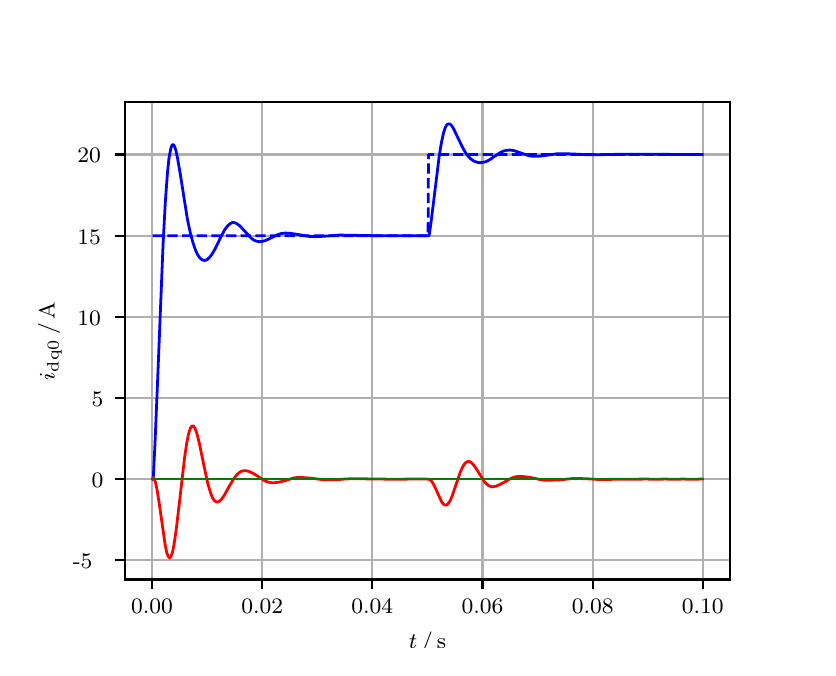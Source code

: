 \begingroup%
\makeatletter%
\begin{pgfpicture}%
\pgfpathrectangle{\pgfpointorigin}{\pgfqpoint{3.9in}{3.1in}}%
\pgfusepath{use as bounding box, clip}%
\begin{pgfscope}%
\pgfsetbuttcap%
\pgfsetmiterjoin%
\definecolor{currentfill}{rgb}{1.0,1.0,1.0}%
\pgfsetfillcolor{currentfill}%
\pgfsetlinewidth{0.0pt}%
\definecolor{currentstroke}{rgb}{1.0,1.0,1.0}%
\pgfsetstrokecolor{currentstroke}%
\pgfsetdash{}{0pt}%
\pgfpathmoveto{\pgfqpoint{0.0in}{0.0in}}%
\pgfpathlineto{\pgfqpoint{3.9in}{0.0in}}%
\pgfpathlineto{\pgfqpoint{3.9in}{3.1in}}%
\pgfpathlineto{\pgfqpoint{0.0in}{3.1in}}%
\pgfpathclose%
\pgfusepath{fill}%
\end{pgfscope}%
\begin{pgfscope}%
\pgfsetbuttcap%
\pgfsetmiterjoin%
\definecolor{currentfill}{rgb}{1.0,1.0,1.0}%
\pgfsetfillcolor{currentfill}%
\pgfsetlinewidth{0.0pt}%
\definecolor{currentstroke}{rgb}{0.0,0.0,0.0}%
\pgfsetstrokecolor{currentstroke}%
\pgfsetstrokeopacity{0.0}%
\pgfsetdash{}{0pt}%
\pgfpathmoveto{\pgfqpoint{0.487in}{0.341in}}%
\pgfpathlineto{\pgfqpoint{3.51in}{0.341in}}%
\pgfpathlineto{\pgfqpoint{3.51in}{2.728in}}%
\pgfpathlineto{\pgfqpoint{0.487in}{2.728in}}%
\pgfpathclose%
\pgfusepath{fill}%
\end{pgfscope}%
\begin{pgfscope}%
\pgfpathrectangle{\pgfqpoint{0.487in}{0.341in}}{\pgfqpoint{3.022in}{2.387in}}%
\pgfusepath{clip}%
\pgfsetrectcap%
\pgfsetroundjoin%
\pgfsetlinewidth{0.803pt}%
\definecolor{currentstroke}{rgb}{0.69,0.69,0.69}%
\pgfsetstrokecolor{currentstroke}%
\pgfsetdash{}{0pt}%
\pgfpathmoveto{\pgfqpoint{0.622in}{0.341in}}%
\pgfpathlineto{\pgfqpoint{0.622in}{2.728in}}%
\pgfusepath{stroke}%
\end{pgfscope}%
\begin{pgfscope}%
\pgfsetbuttcap%
\pgfsetroundjoin%
\definecolor{currentfill}{rgb}{0.0,0.0,0.0}%
\pgfsetfillcolor{currentfill}%
\pgfsetlinewidth{0.803pt}%
\definecolor{currentstroke}{rgb}{0.0,0.0,0.0}%
\pgfsetstrokecolor{currentstroke}%
\pgfsetdash{}{0pt}%
\pgfsys@defobject{currentmarker}{\pgfqpoint{0.0in}{-0.049in}}{\pgfqpoint{0.0in}{0.0in}}{%
\pgfpathmoveto{\pgfqpoint{0.0in}{0.0in}}%
\pgfpathlineto{\pgfqpoint{0.0in}{-0.049in}}%
\pgfusepath{stroke,fill}%
}%
\begin{pgfscope}%
\pgfsys@transformshift{0.622in}{0.341in}%
\pgfsys@useobject{currentmarker}{}%
\end{pgfscope}%
\end{pgfscope}%
\begin{pgfscope}%
\definecolor{textcolor}{rgb}{0.0,0.0,0.0}%
\pgfsetstrokecolor{textcolor}%
\pgfsetfillcolor{textcolor}%
\pgftext[x=0.622in,y=0.244in,,top]{\color{textcolor}\rmfamily\fontsize{8.0}{9.6}\selectfont 0.00}%
\end{pgfscope}%
\begin{pgfscope}%
\pgfpathrectangle{\pgfqpoint{0.487in}{0.341in}}{\pgfqpoint{3.022in}{2.387in}}%
\pgfusepath{clip}%
\pgfsetrectcap%
\pgfsetroundjoin%
\pgfsetlinewidth{0.803pt}%
\definecolor{currentstroke}{rgb}{0.69,0.69,0.69}%
\pgfsetstrokecolor{currentstroke}%
\pgfsetdash{}{0pt}%
\pgfpathmoveto{\pgfqpoint{1.173in}{0.341in}}%
\pgfpathlineto{\pgfqpoint{1.173in}{2.728in}}%
\pgfusepath{stroke}%
\end{pgfscope}%
\begin{pgfscope}%
\pgfsetbuttcap%
\pgfsetroundjoin%
\definecolor{currentfill}{rgb}{0.0,0.0,0.0}%
\pgfsetfillcolor{currentfill}%
\pgfsetlinewidth{0.803pt}%
\definecolor{currentstroke}{rgb}{0.0,0.0,0.0}%
\pgfsetstrokecolor{currentstroke}%
\pgfsetdash{}{0pt}%
\pgfsys@defobject{currentmarker}{\pgfqpoint{0.0in}{-0.049in}}{\pgfqpoint{0.0in}{0.0in}}{%
\pgfpathmoveto{\pgfqpoint{0.0in}{0.0in}}%
\pgfpathlineto{\pgfqpoint{0.0in}{-0.049in}}%
\pgfusepath{stroke,fill}%
}%
\begin{pgfscope}%
\pgfsys@transformshift{1.173in}{0.341in}%
\pgfsys@useobject{currentmarker}{}%
\end{pgfscope}%
\end{pgfscope}%
\begin{pgfscope}%
\definecolor{textcolor}{rgb}{0.0,0.0,0.0}%
\pgfsetstrokecolor{textcolor}%
\pgfsetfillcolor{textcolor}%
\pgftext[x=1.173in,y=0.244in,,top]{\color{textcolor}\rmfamily\fontsize{8.0}{9.6}\selectfont 0.02}%
\end{pgfscope}%
\begin{pgfscope}%
\pgfpathrectangle{\pgfqpoint{0.487in}{0.341in}}{\pgfqpoint{3.022in}{2.387in}}%
\pgfusepath{clip}%
\pgfsetrectcap%
\pgfsetroundjoin%
\pgfsetlinewidth{0.803pt}%
\definecolor{currentstroke}{rgb}{0.69,0.69,0.69}%
\pgfsetstrokecolor{currentstroke}%
\pgfsetdash{}{0pt}%
\pgfpathmoveto{\pgfqpoint{1.723in}{0.341in}}%
\pgfpathlineto{\pgfqpoint{1.723in}{2.728in}}%
\pgfusepath{stroke}%
\end{pgfscope}%
\begin{pgfscope}%
\pgfsetbuttcap%
\pgfsetroundjoin%
\definecolor{currentfill}{rgb}{0.0,0.0,0.0}%
\pgfsetfillcolor{currentfill}%
\pgfsetlinewidth{0.803pt}%
\definecolor{currentstroke}{rgb}{0.0,0.0,0.0}%
\pgfsetstrokecolor{currentstroke}%
\pgfsetdash{}{0pt}%
\pgfsys@defobject{currentmarker}{\pgfqpoint{0.0in}{-0.049in}}{\pgfqpoint{0.0in}{0.0in}}{%
\pgfpathmoveto{\pgfqpoint{0.0in}{0.0in}}%
\pgfpathlineto{\pgfqpoint{0.0in}{-0.049in}}%
\pgfusepath{stroke,fill}%
}%
\begin{pgfscope}%
\pgfsys@transformshift{1.723in}{0.341in}%
\pgfsys@useobject{currentmarker}{}%
\end{pgfscope}%
\end{pgfscope}%
\begin{pgfscope}%
\definecolor{textcolor}{rgb}{0.0,0.0,0.0}%
\pgfsetstrokecolor{textcolor}%
\pgfsetfillcolor{textcolor}%
\pgftext[x=1.723in,y=0.244in,,top]{\color{textcolor}\rmfamily\fontsize{8.0}{9.6}\selectfont 0.04}%
\end{pgfscope}%
\begin{pgfscope}%
\pgfpathrectangle{\pgfqpoint{0.487in}{0.341in}}{\pgfqpoint{3.022in}{2.387in}}%
\pgfusepath{clip}%
\pgfsetrectcap%
\pgfsetroundjoin%
\pgfsetlinewidth{0.803pt}%
\definecolor{currentstroke}{rgb}{0.69,0.69,0.69}%
\pgfsetstrokecolor{currentstroke}%
\pgfsetdash{}{0pt}%
\pgfpathmoveto{\pgfqpoint{2.274in}{0.341in}}%
\pgfpathlineto{\pgfqpoint{2.274in}{2.728in}}%
\pgfusepath{stroke}%
\end{pgfscope}%
\begin{pgfscope}%
\pgfsetbuttcap%
\pgfsetroundjoin%
\definecolor{currentfill}{rgb}{0.0,0.0,0.0}%
\pgfsetfillcolor{currentfill}%
\pgfsetlinewidth{0.803pt}%
\definecolor{currentstroke}{rgb}{0.0,0.0,0.0}%
\pgfsetstrokecolor{currentstroke}%
\pgfsetdash{}{0pt}%
\pgfsys@defobject{currentmarker}{\pgfqpoint{0.0in}{-0.049in}}{\pgfqpoint{0.0in}{0.0in}}{%
\pgfpathmoveto{\pgfqpoint{0.0in}{0.0in}}%
\pgfpathlineto{\pgfqpoint{0.0in}{-0.049in}}%
\pgfusepath{stroke,fill}%
}%
\begin{pgfscope}%
\pgfsys@transformshift{2.274in}{0.341in}%
\pgfsys@useobject{currentmarker}{}%
\end{pgfscope}%
\end{pgfscope}%
\begin{pgfscope}%
\definecolor{textcolor}{rgb}{0.0,0.0,0.0}%
\pgfsetstrokecolor{textcolor}%
\pgfsetfillcolor{textcolor}%
\pgftext[x=2.274in,y=0.244in,,top]{\color{textcolor}\rmfamily\fontsize{8.0}{9.6}\selectfont 0.06}%
\end{pgfscope}%
\begin{pgfscope}%
\pgfpathrectangle{\pgfqpoint{0.487in}{0.341in}}{\pgfqpoint{3.022in}{2.387in}}%
\pgfusepath{clip}%
\pgfsetrectcap%
\pgfsetroundjoin%
\pgfsetlinewidth{0.803pt}%
\definecolor{currentstroke}{rgb}{0.69,0.69,0.69}%
\pgfsetstrokecolor{currentstroke}%
\pgfsetdash{}{0pt}%
\pgfpathmoveto{\pgfqpoint{2.825in}{0.341in}}%
\pgfpathlineto{\pgfqpoint{2.825in}{2.728in}}%
\pgfusepath{stroke}%
\end{pgfscope}%
\begin{pgfscope}%
\pgfsetbuttcap%
\pgfsetroundjoin%
\definecolor{currentfill}{rgb}{0.0,0.0,0.0}%
\pgfsetfillcolor{currentfill}%
\pgfsetlinewidth{0.803pt}%
\definecolor{currentstroke}{rgb}{0.0,0.0,0.0}%
\pgfsetstrokecolor{currentstroke}%
\pgfsetdash{}{0pt}%
\pgfsys@defobject{currentmarker}{\pgfqpoint{0.0in}{-0.049in}}{\pgfqpoint{0.0in}{0.0in}}{%
\pgfpathmoveto{\pgfqpoint{0.0in}{0.0in}}%
\pgfpathlineto{\pgfqpoint{0.0in}{-0.049in}}%
\pgfusepath{stroke,fill}%
}%
\begin{pgfscope}%
\pgfsys@transformshift{2.825in}{0.341in}%
\pgfsys@useobject{currentmarker}{}%
\end{pgfscope}%
\end{pgfscope}%
\begin{pgfscope}%
\definecolor{textcolor}{rgb}{0.0,0.0,0.0}%
\pgfsetstrokecolor{textcolor}%
\pgfsetfillcolor{textcolor}%
\pgftext[x=2.825in,y=0.244in,,top]{\color{textcolor}\rmfamily\fontsize{8.0}{9.6}\selectfont 0.08}%
\end{pgfscope}%
\begin{pgfscope}%
\pgfpathrectangle{\pgfqpoint{0.487in}{0.341in}}{\pgfqpoint{3.022in}{2.387in}}%
\pgfusepath{clip}%
\pgfsetrectcap%
\pgfsetroundjoin%
\pgfsetlinewidth{0.803pt}%
\definecolor{currentstroke}{rgb}{0.69,0.69,0.69}%
\pgfsetstrokecolor{currentstroke}%
\pgfsetdash{}{0pt}%
\pgfpathmoveto{\pgfqpoint{3.375in}{0.341in}}%
\pgfpathlineto{\pgfqpoint{3.375in}{2.728in}}%
\pgfusepath{stroke}%
\end{pgfscope}%
\begin{pgfscope}%
\pgfsetbuttcap%
\pgfsetroundjoin%
\definecolor{currentfill}{rgb}{0.0,0.0,0.0}%
\pgfsetfillcolor{currentfill}%
\pgfsetlinewidth{0.803pt}%
\definecolor{currentstroke}{rgb}{0.0,0.0,0.0}%
\pgfsetstrokecolor{currentstroke}%
\pgfsetdash{}{0pt}%
\pgfsys@defobject{currentmarker}{\pgfqpoint{0.0in}{-0.049in}}{\pgfqpoint{0.0in}{0.0in}}{%
\pgfpathmoveto{\pgfqpoint{0.0in}{0.0in}}%
\pgfpathlineto{\pgfqpoint{0.0in}{-0.049in}}%
\pgfusepath{stroke,fill}%
}%
\begin{pgfscope}%
\pgfsys@transformshift{3.375in}{0.341in}%
\pgfsys@useobject{currentmarker}{}%
\end{pgfscope}%
\end{pgfscope}%
\begin{pgfscope}%
\definecolor{textcolor}{rgb}{0.0,0.0,0.0}%
\pgfsetstrokecolor{textcolor}%
\pgfsetfillcolor{textcolor}%
\pgftext[x=3.375in,y=0.244in,,top]{\color{textcolor}\rmfamily\fontsize{8.0}{9.6}\selectfont 0.10}%
\end{pgfscope}%
\begin{pgfscope}%
\definecolor{textcolor}{rgb}{0.0,0.0,0.0}%
\pgfsetstrokecolor{textcolor}%
\pgfsetfillcolor{textcolor}%
\pgftext[x=1.999in,y=0.081in,,top]{\color{textcolor}\rmfamily\fontsize{8.0}{9.6}\selectfont \(\displaystyle t\,/\,\mathrm{s}\)}%
\end{pgfscope}%
\begin{pgfscope}%
\pgfpathrectangle{\pgfqpoint{0.487in}{0.341in}}{\pgfqpoint{3.022in}{2.387in}}%
\pgfusepath{clip}%
\pgfsetrectcap%
\pgfsetroundjoin%
\pgfsetlinewidth{0.803pt}%
\definecolor{currentstroke}{rgb}{0.69,0.69,0.69}%
\pgfsetstrokecolor{currentstroke}%
\pgfsetdash{}{0pt}%
\pgfpathmoveto{\pgfqpoint{0.487in}{0.437in}}%
\pgfpathlineto{\pgfqpoint{3.51in}{0.437in}}%
\pgfusepath{stroke}%
\end{pgfscope}%
\begin{pgfscope}%
\pgfsetbuttcap%
\pgfsetroundjoin%
\definecolor{currentfill}{rgb}{0.0,0.0,0.0}%
\pgfsetfillcolor{currentfill}%
\pgfsetlinewidth{0.803pt}%
\definecolor{currentstroke}{rgb}{0.0,0.0,0.0}%
\pgfsetstrokecolor{currentstroke}%
\pgfsetdash{}{0pt}%
\pgfsys@defobject{currentmarker}{\pgfqpoint{-0.049in}{0.0in}}{\pgfqpoint{-0.0in}{0.0in}}{%
\pgfpathmoveto{\pgfqpoint{-0.0in}{0.0in}}%
\pgfpathlineto{\pgfqpoint{-0.049in}{0.0in}}%
\pgfusepath{stroke,fill}%
}%
\begin{pgfscope}%
\pgfsys@transformshift{0.487in}{0.437in}%
\pgfsys@useobject{currentmarker}{}%
\end{pgfscope}%
\end{pgfscope}%
\begin{pgfscope}%
\definecolor{textcolor}{rgb}{0.0,0.0,0.0}%
\pgfsetstrokecolor{textcolor}%
\pgfsetfillcolor{textcolor}%
\pgftext[x=0.226in, y=0.395in, left, base]{\color{textcolor}\rmfamily\fontsize{8.0}{9.6}\selectfont −5}%
\end{pgfscope}%
\begin{pgfscope}%
\pgfpathrectangle{\pgfqpoint{0.487in}{0.341in}}{\pgfqpoint{3.022in}{2.387in}}%
\pgfusepath{clip}%
\pgfsetrectcap%
\pgfsetroundjoin%
\pgfsetlinewidth{0.803pt}%
\definecolor{currentstroke}{rgb}{0.69,0.69,0.69}%
\pgfsetstrokecolor{currentstroke}%
\pgfsetdash{}{0pt}%
\pgfpathmoveto{\pgfqpoint{0.487in}{0.843in}}%
\pgfpathlineto{\pgfqpoint{3.51in}{0.843in}}%
\pgfusepath{stroke}%
\end{pgfscope}%
\begin{pgfscope}%
\pgfsetbuttcap%
\pgfsetroundjoin%
\definecolor{currentfill}{rgb}{0.0,0.0,0.0}%
\pgfsetfillcolor{currentfill}%
\pgfsetlinewidth{0.803pt}%
\definecolor{currentstroke}{rgb}{0.0,0.0,0.0}%
\pgfsetstrokecolor{currentstroke}%
\pgfsetdash{}{0pt}%
\pgfsys@defobject{currentmarker}{\pgfqpoint{-0.049in}{0.0in}}{\pgfqpoint{-0.0in}{0.0in}}{%
\pgfpathmoveto{\pgfqpoint{-0.0in}{0.0in}}%
\pgfpathlineto{\pgfqpoint{-0.049in}{0.0in}}%
\pgfusepath{stroke,fill}%
}%
\begin{pgfscope}%
\pgfsys@transformshift{0.487in}{0.843in}%
\pgfsys@useobject{currentmarker}{}%
\end{pgfscope}%
\end{pgfscope}%
\begin{pgfscope}%
\definecolor{textcolor}{rgb}{0.0,0.0,0.0}%
\pgfsetstrokecolor{textcolor}%
\pgfsetfillcolor{textcolor}%
\pgftext[x=0.32in, y=0.801in, left, base]{\color{textcolor}\rmfamily\fontsize{8.0}{9.6}\selectfont 0}%
\end{pgfscope}%
\begin{pgfscope}%
\pgfpathrectangle{\pgfqpoint{0.487in}{0.341in}}{\pgfqpoint{3.022in}{2.387in}}%
\pgfusepath{clip}%
\pgfsetrectcap%
\pgfsetroundjoin%
\pgfsetlinewidth{0.803pt}%
\definecolor{currentstroke}{rgb}{0.69,0.69,0.69}%
\pgfsetstrokecolor{currentstroke}%
\pgfsetdash{}{0pt}%
\pgfpathmoveto{\pgfqpoint{0.487in}{1.249in}}%
\pgfpathlineto{\pgfqpoint{3.51in}{1.249in}}%
\pgfusepath{stroke}%
\end{pgfscope}%
\begin{pgfscope}%
\pgfsetbuttcap%
\pgfsetroundjoin%
\definecolor{currentfill}{rgb}{0.0,0.0,0.0}%
\pgfsetfillcolor{currentfill}%
\pgfsetlinewidth{0.803pt}%
\definecolor{currentstroke}{rgb}{0.0,0.0,0.0}%
\pgfsetstrokecolor{currentstroke}%
\pgfsetdash{}{0pt}%
\pgfsys@defobject{currentmarker}{\pgfqpoint{-0.049in}{0.0in}}{\pgfqpoint{-0.0in}{0.0in}}{%
\pgfpathmoveto{\pgfqpoint{-0.0in}{0.0in}}%
\pgfpathlineto{\pgfqpoint{-0.049in}{0.0in}}%
\pgfusepath{stroke,fill}%
}%
\begin{pgfscope}%
\pgfsys@transformshift{0.487in}{1.249in}%
\pgfsys@useobject{currentmarker}{}%
\end{pgfscope}%
\end{pgfscope}%
\begin{pgfscope}%
\definecolor{textcolor}{rgb}{0.0,0.0,0.0}%
\pgfsetstrokecolor{textcolor}%
\pgfsetfillcolor{textcolor}%
\pgftext[x=0.32in, y=1.206in, left, base]{\color{textcolor}\rmfamily\fontsize{8.0}{9.6}\selectfont 5}%
\end{pgfscope}%
\begin{pgfscope}%
\pgfpathrectangle{\pgfqpoint{0.487in}{0.341in}}{\pgfqpoint{3.022in}{2.387in}}%
\pgfusepath{clip}%
\pgfsetrectcap%
\pgfsetroundjoin%
\pgfsetlinewidth{0.803pt}%
\definecolor{currentstroke}{rgb}{0.69,0.69,0.69}%
\pgfsetstrokecolor{currentstroke}%
\pgfsetdash{}{0pt}%
\pgfpathmoveto{\pgfqpoint{0.487in}{1.655in}}%
\pgfpathlineto{\pgfqpoint{3.51in}{1.655in}}%
\pgfusepath{stroke}%
\end{pgfscope}%
\begin{pgfscope}%
\pgfsetbuttcap%
\pgfsetroundjoin%
\definecolor{currentfill}{rgb}{0.0,0.0,0.0}%
\pgfsetfillcolor{currentfill}%
\pgfsetlinewidth{0.803pt}%
\definecolor{currentstroke}{rgb}{0.0,0.0,0.0}%
\pgfsetstrokecolor{currentstroke}%
\pgfsetdash{}{0pt}%
\pgfsys@defobject{currentmarker}{\pgfqpoint{-0.049in}{0.0in}}{\pgfqpoint{-0.0in}{0.0in}}{%
\pgfpathmoveto{\pgfqpoint{-0.0in}{0.0in}}%
\pgfpathlineto{\pgfqpoint{-0.049in}{0.0in}}%
\pgfusepath{stroke,fill}%
}%
\begin{pgfscope}%
\pgfsys@transformshift{0.487in}{1.655in}%
\pgfsys@useobject{currentmarker}{}%
\end{pgfscope}%
\end{pgfscope}%
\begin{pgfscope}%
\definecolor{textcolor}{rgb}{0.0,0.0,0.0}%
\pgfsetstrokecolor{textcolor}%
\pgfsetfillcolor{textcolor}%
\pgftext[x=0.249in, y=1.612in, left, base]{\color{textcolor}\rmfamily\fontsize{8.0}{9.6}\selectfont 10}%
\end{pgfscope}%
\begin{pgfscope}%
\pgfpathrectangle{\pgfqpoint{0.487in}{0.341in}}{\pgfqpoint{3.022in}{2.387in}}%
\pgfusepath{clip}%
\pgfsetrectcap%
\pgfsetroundjoin%
\pgfsetlinewidth{0.803pt}%
\definecolor{currentstroke}{rgb}{0.69,0.69,0.69}%
\pgfsetstrokecolor{currentstroke}%
\pgfsetdash{}{0pt}%
\pgfpathmoveto{\pgfqpoint{0.487in}{2.06in}}%
\pgfpathlineto{\pgfqpoint{3.51in}{2.06in}}%
\pgfusepath{stroke}%
\end{pgfscope}%
\begin{pgfscope}%
\pgfsetbuttcap%
\pgfsetroundjoin%
\definecolor{currentfill}{rgb}{0.0,0.0,0.0}%
\pgfsetfillcolor{currentfill}%
\pgfsetlinewidth{0.803pt}%
\definecolor{currentstroke}{rgb}{0.0,0.0,0.0}%
\pgfsetstrokecolor{currentstroke}%
\pgfsetdash{}{0pt}%
\pgfsys@defobject{currentmarker}{\pgfqpoint{-0.049in}{0.0in}}{\pgfqpoint{-0.0in}{0.0in}}{%
\pgfpathmoveto{\pgfqpoint{-0.0in}{0.0in}}%
\pgfpathlineto{\pgfqpoint{-0.049in}{0.0in}}%
\pgfusepath{stroke,fill}%
}%
\begin{pgfscope}%
\pgfsys@transformshift{0.487in}{2.06in}%
\pgfsys@useobject{currentmarker}{}%
\end{pgfscope}%
\end{pgfscope}%
\begin{pgfscope}%
\definecolor{textcolor}{rgb}{0.0,0.0,0.0}%
\pgfsetstrokecolor{textcolor}%
\pgfsetfillcolor{textcolor}%
\pgftext[x=0.249in, y=2.018in, left, base]{\color{textcolor}\rmfamily\fontsize{8.0}{9.6}\selectfont 15}%
\end{pgfscope}%
\begin{pgfscope}%
\pgfpathrectangle{\pgfqpoint{0.487in}{0.341in}}{\pgfqpoint{3.022in}{2.387in}}%
\pgfusepath{clip}%
\pgfsetrectcap%
\pgfsetroundjoin%
\pgfsetlinewidth{0.803pt}%
\definecolor{currentstroke}{rgb}{0.69,0.69,0.69}%
\pgfsetstrokecolor{currentstroke}%
\pgfsetdash{}{0pt}%
\pgfpathmoveto{\pgfqpoint{0.487in}{2.466in}}%
\pgfpathlineto{\pgfqpoint{3.51in}{2.466in}}%
\pgfusepath{stroke}%
\end{pgfscope}%
\begin{pgfscope}%
\pgfsetbuttcap%
\pgfsetroundjoin%
\definecolor{currentfill}{rgb}{0.0,0.0,0.0}%
\pgfsetfillcolor{currentfill}%
\pgfsetlinewidth{0.803pt}%
\definecolor{currentstroke}{rgb}{0.0,0.0,0.0}%
\pgfsetstrokecolor{currentstroke}%
\pgfsetdash{}{0pt}%
\pgfsys@defobject{currentmarker}{\pgfqpoint{-0.049in}{0.0in}}{\pgfqpoint{-0.0in}{0.0in}}{%
\pgfpathmoveto{\pgfqpoint{-0.0in}{0.0in}}%
\pgfpathlineto{\pgfqpoint{-0.049in}{0.0in}}%
\pgfusepath{stroke,fill}%
}%
\begin{pgfscope}%
\pgfsys@transformshift{0.487in}{2.466in}%
\pgfsys@useobject{currentmarker}{}%
\end{pgfscope}%
\end{pgfscope}%
\begin{pgfscope}%
\definecolor{textcolor}{rgb}{0.0,0.0,0.0}%
\pgfsetstrokecolor{textcolor}%
\pgfsetfillcolor{textcolor}%
\pgftext[x=0.249in, y=2.424in, left, base]{\color{textcolor}\rmfamily\fontsize{8.0}{9.6}\selectfont 20}%
\end{pgfscope}%
\begin{pgfscope}%
\definecolor{textcolor}{rgb}{0.0,0.0,0.0}%
\pgfsetstrokecolor{textcolor}%
\pgfsetfillcolor{textcolor}%
\pgftext[x=0.171in,y=1.534in,,bottom,rotate=90.0]{\color{textcolor}\rmfamily\fontsize{8.0}{9.6}\selectfont \(\displaystyle i_{\mathrm{dq0}}\,/\,\mathrm{A}\)}%
\end{pgfscope}%
\begin{pgfscope}%
\pgfpathrectangle{\pgfqpoint{0.487in}{0.341in}}{\pgfqpoint{3.022in}{2.387in}}%
\pgfusepath{clip}%
\pgfsetrectcap%
\pgfsetroundjoin%
\pgfsetlinewidth{1.004pt}%
\definecolor{currentstroke}{rgb}{0.0,0.0,1.0}%
\pgfsetstrokecolor{currentstroke}%
\pgfsetdash{}{0pt}%
\pgfpathmoveto{\pgfqpoint{0.625in}{0.843in}}%
\pgfpathlineto{\pgfqpoint{0.628in}{0.848in}}%
\pgfpathlineto{\pgfqpoint{0.636in}{1.008in}}%
\pgfpathlineto{\pgfqpoint{0.65in}{1.343in}}%
\pgfpathlineto{\pgfqpoint{0.677in}{2.019in}}%
\pgfpathlineto{\pgfqpoint{0.688in}{2.225in}}%
\pgfpathlineto{\pgfqpoint{0.699in}{2.376in}}%
\pgfpathlineto{\pgfqpoint{0.707in}{2.451in}}%
\pgfpathlineto{\pgfqpoint{0.716in}{2.497in}}%
\pgfpathlineto{\pgfqpoint{0.721in}{2.511in}}%
\pgfpathlineto{\pgfqpoint{0.724in}{2.515in}}%
\pgfpathlineto{\pgfqpoint{0.727in}{2.515in}}%
\pgfpathlineto{\pgfqpoint{0.73in}{2.514in}}%
\pgfpathlineto{\pgfqpoint{0.735in}{2.504in}}%
\pgfpathlineto{\pgfqpoint{0.741in}{2.486in}}%
\pgfpathlineto{\pgfqpoint{0.749in}{2.449in}}%
\pgfpathlineto{\pgfqpoint{0.763in}{2.368in}}%
\pgfpathlineto{\pgfqpoint{0.798in}{2.146in}}%
\pgfpathlineto{\pgfqpoint{0.812in}{2.079in}}%
\pgfpathlineto{\pgfqpoint{0.826in}{2.026in}}%
\pgfpathlineto{\pgfqpoint{0.837in}{1.993in}}%
\pgfpathlineto{\pgfqpoint{0.848in}{1.968in}}%
\pgfpathlineto{\pgfqpoint{0.859in}{1.951in}}%
\pgfpathlineto{\pgfqpoint{0.867in}{1.943in}}%
\pgfpathlineto{\pgfqpoint{0.875in}{1.938in}}%
\pgfpathlineto{\pgfqpoint{0.884in}{1.936in}}%
\pgfpathlineto{\pgfqpoint{0.892in}{1.938in}}%
\pgfpathlineto{\pgfqpoint{0.9in}{1.942in}}%
\pgfpathlineto{\pgfqpoint{0.911in}{1.953in}}%
\pgfpathlineto{\pgfqpoint{0.922in}{1.968in}}%
\pgfpathlineto{\pgfqpoint{0.936in}{1.992in}}%
\pgfpathlineto{\pgfqpoint{0.964in}{2.049in}}%
\pgfpathlineto{\pgfqpoint{0.983in}{2.086in}}%
\pgfpathlineto{\pgfqpoint{0.997in}{2.106in}}%
\pgfpathlineto{\pgfqpoint{1.008in}{2.117in}}%
\pgfpathlineto{\pgfqpoint{1.019in}{2.124in}}%
\pgfpathlineto{\pgfqpoint{1.027in}{2.126in}}%
\pgfpathlineto{\pgfqpoint{1.035in}{2.125in}}%
\pgfpathlineto{\pgfqpoint{1.046in}{2.12in}}%
\pgfpathlineto{\pgfqpoint{1.057in}{2.112in}}%
\pgfpathlineto{\pgfqpoint{1.074in}{2.095in}}%
\pgfpathlineto{\pgfqpoint{1.115in}{2.05in}}%
\pgfpathlineto{\pgfqpoint{1.129in}{2.039in}}%
\pgfpathlineto{\pgfqpoint{1.142in}{2.033in}}%
\pgfpathlineto{\pgfqpoint{1.156in}{2.03in}}%
\pgfpathlineto{\pgfqpoint{1.17in}{2.031in}}%
\pgfpathlineto{\pgfqpoint{1.187in}{2.035in}}%
\pgfpathlineto{\pgfqpoint{1.209in}{2.045in}}%
\pgfpathlineto{\pgfqpoint{1.25in}{2.065in}}%
\pgfpathlineto{\pgfqpoint{1.269in}{2.071in}}%
\pgfpathlineto{\pgfqpoint{1.288in}{2.073in}}%
\pgfpathlineto{\pgfqpoint{1.31in}{2.072in}}%
\pgfpathlineto{\pgfqpoint{1.338in}{2.068in}}%
\pgfpathlineto{\pgfqpoint{1.41in}{2.056in}}%
\pgfpathlineto{\pgfqpoint{1.44in}{2.055in}}%
\pgfpathlineto{\pgfqpoint{1.481in}{2.057in}}%
\pgfpathlineto{\pgfqpoint{1.558in}{2.063in}}%
\pgfpathlineto{\pgfqpoint{1.616in}{2.062in}}%
\pgfpathlineto{\pgfqpoint{1.729in}{2.06in}}%
\pgfpathlineto{\pgfqpoint{2.007in}{2.06in}}%
\pgfpathlineto{\pgfqpoint{2.015in}{2.113in}}%
\pgfpathlineto{\pgfqpoint{2.029in}{2.225in}}%
\pgfpathlineto{\pgfqpoint{2.057in}{2.453in}}%
\pgfpathlineto{\pgfqpoint{2.068in}{2.522in}}%
\pgfpathlineto{\pgfqpoint{2.079in}{2.573in}}%
\pgfpathlineto{\pgfqpoint{2.087in}{2.598in}}%
\pgfpathlineto{\pgfqpoint{2.095in}{2.613in}}%
\pgfpathlineto{\pgfqpoint{2.101in}{2.618in}}%
\pgfpathlineto{\pgfqpoint{2.106in}{2.619in}}%
\pgfpathlineto{\pgfqpoint{2.112in}{2.618in}}%
\pgfpathlineto{\pgfqpoint{2.12in}{2.61in}}%
\pgfpathlineto{\pgfqpoint{2.131in}{2.592in}}%
\pgfpathlineto{\pgfqpoint{2.147in}{2.558in}}%
\pgfpathlineto{\pgfqpoint{2.175in}{2.5in}}%
\pgfpathlineto{\pgfqpoint{2.191in}{2.472in}}%
\pgfpathlineto{\pgfqpoint{2.205in}{2.454in}}%
\pgfpathlineto{\pgfqpoint{2.219in}{2.441in}}%
\pgfpathlineto{\pgfqpoint{2.233in}{2.432in}}%
\pgfpathlineto{\pgfqpoint{2.247in}{2.427in}}%
\pgfpathlineto{\pgfqpoint{2.26in}{2.425in}}%
\pgfpathlineto{\pgfqpoint{2.274in}{2.426in}}%
\pgfpathlineto{\pgfqpoint{2.291in}{2.43in}}%
\pgfpathlineto{\pgfqpoint{2.307in}{2.438in}}%
\pgfpathlineto{\pgfqpoint{2.332in}{2.455in}}%
\pgfpathlineto{\pgfqpoint{2.362in}{2.475in}}%
\pgfpathlineto{\pgfqpoint{2.379in}{2.483in}}%
\pgfpathlineto{\pgfqpoint{2.395in}{2.487in}}%
\pgfpathlineto{\pgfqpoint{2.412in}{2.488in}}%
\pgfpathlineto{\pgfqpoint{2.428in}{2.486in}}%
\pgfpathlineto{\pgfqpoint{2.45in}{2.479in}}%
\pgfpathlineto{\pgfqpoint{2.505in}{2.46in}}%
\pgfpathlineto{\pgfqpoint{2.527in}{2.457in}}%
\pgfpathlineto{\pgfqpoint{2.552in}{2.457in}}%
\pgfpathlineto{\pgfqpoint{2.582in}{2.46in}}%
\pgfpathlineto{\pgfqpoint{2.649in}{2.47in}}%
\pgfpathlineto{\pgfqpoint{2.684in}{2.47in}}%
\pgfpathlineto{\pgfqpoint{2.734in}{2.468in}}%
\pgfpathlineto{\pgfqpoint{2.794in}{2.465in}}%
\pgfpathlineto{\pgfqpoint{2.866in}{2.465in}}%
\pgfpathlineto{\pgfqpoint{2.96in}{2.467in}}%
\pgfpathlineto{\pgfqpoint{3.373in}{2.466in}}%
\pgfpathlineto{\pgfqpoint{3.373in}{2.466in}}%
\pgfusepath{stroke}%
\end{pgfscope}%
\begin{pgfscope}%
\pgfpathrectangle{\pgfqpoint{0.487in}{0.341in}}{\pgfqpoint{3.022in}{2.387in}}%
\pgfusepath{clip}%
\pgfsetrectcap%
\pgfsetroundjoin%
\pgfsetlinewidth{1.004pt}%
\definecolor{currentstroke}{rgb}{1.0,0.0,0.0}%
\pgfsetstrokecolor{currentstroke}%
\pgfsetdash{}{0pt}%
\pgfpathmoveto{\pgfqpoint{0.625in}{0.843in}}%
\pgfpathlineto{\pgfqpoint{0.628in}{0.852in}}%
\pgfpathlineto{\pgfqpoint{0.633in}{0.843in}}%
\pgfpathlineto{\pgfqpoint{0.639in}{0.827in}}%
\pgfpathlineto{\pgfqpoint{0.647in}{0.789in}}%
\pgfpathlineto{\pgfqpoint{0.658in}{0.72in}}%
\pgfpathlineto{\pgfqpoint{0.688in}{0.51in}}%
\pgfpathlineto{\pgfqpoint{0.696in}{0.473in}}%
\pgfpathlineto{\pgfqpoint{0.702in}{0.458in}}%
\pgfpathlineto{\pgfqpoint{0.707in}{0.45in}}%
\pgfpathlineto{\pgfqpoint{0.71in}{0.45in}}%
\pgfpathlineto{\pgfqpoint{0.713in}{0.451in}}%
\pgfpathlineto{\pgfqpoint{0.718in}{0.46in}}%
\pgfpathlineto{\pgfqpoint{0.724in}{0.477in}}%
\pgfpathlineto{\pgfqpoint{0.732in}{0.517in}}%
\pgfpathlineto{\pgfqpoint{0.743in}{0.593in}}%
\pgfpathlineto{\pgfqpoint{0.76in}{0.737in}}%
\pgfpathlineto{\pgfqpoint{0.785in}{0.954in}}%
\pgfpathlineto{\pgfqpoint{0.796in}{1.027in}}%
\pgfpathlineto{\pgfqpoint{0.804in}{1.067in}}%
\pgfpathlineto{\pgfqpoint{0.812in}{1.094in}}%
\pgfpathlineto{\pgfqpoint{0.818in}{1.105in}}%
\pgfpathlineto{\pgfqpoint{0.823in}{1.109in}}%
\pgfpathlineto{\pgfqpoint{0.829in}{1.108in}}%
\pgfpathlineto{\pgfqpoint{0.834in}{1.101in}}%
\pgfpathlineto{\pgfqpoint{0.84in}{1.089in}}%
\pgfpathlineto{\pgfqpoint{0.848in}{1.064in}}%
\pgfpathlineto{\pgfqpoint{0.859in}{1.019in}}%
\pgfpathlineto{\pgfqpoint{0.884in}{0.897in}}%
\pgfpathlineto{\pgfqpoint{0.9in}{0.823in}}%
\pgfpathlineto{\pgfqpoint{0.914in}{0.775in}}%
\pgfpathlineto{\pgfqpoint{0.925in}{0.748in}}%
\pgfpathlineto{\pgfqpoint{0.933in}{0.736in}}%
\pgfpathlineto{\pgfqpoint{0.942in}{0.729in}}%
\pgfpathlineto{\pgfqpoint{0.947in}{0.728in}}%
\pgfpathlineto{\pgfqpoint{0.953in}{0.729in}}%
\pgfpathlineto{\pgfqpoint{0.961in}{0.734in}}%
\pgfpathlineto{\pgfqpoint{0.969in}{0.742in}}%
\pgfpathlineto{\pgfqpoint{0.983in}{0.762in}}%
\pgfpathlineto{\pgfqpoint{1.01in}{0.811in}}%
\pgfpathlineto{\pgfqpoint{1.032in}{0.847in}}%
\pgfpathlineto{\pgfqpoint{1.046in}{0.865in}}%
\pgfpathlineto{\pgfqpoint{1.06in}{0.877in}}%
\pgfpathlineto{\pgfqpoint{1.071in}{0.883in}}%
\pgfpathlineto{\pgfqpoint{1.082in}{0.885in}}%
\pgfpathlineto{\pgfqpoint{1.096in}{0.884in}}%
\pgfpathlineto{\pgfqpoint{1.109in}{0.88in}}%
\pgfpathlineto{\pgfqpoint{1.126in}{0.872in}}%
\pgfpathlineto{\pgfqpoint{1.151in}{0.857in}}%
\pgfpathlineto{\pgfqpoint{1.184in}{0.835in}}%
\pgfpathlineto{\pgfqpoint{1.2in}{0.829in}}%
\pgfpathlineto{\pgfqpoint{1.217in}{0.825in}}%
\pgfpathlineto{\pgfqpoint{1.236in}{0.825in}}%
\pgfpathlineto{\pgfqpoint{1.258in}{0.828in}}%
\pgfpathlineto{\pgfqpoint{1.283in}{0.834in}}%
\pgfpathlineto{\pgfqpoint{1.332in}{0.849in}}%
\pgfpathlineto{\pgfqpoint{1.352in}{0.851in}}%
\pgfpathlineto{\pgfqpoint{1.385in}{0.85in}}%
\pgfpathlineto{\pgfqpoint{1.421in}{0.847in}}%
\pgfpathlineto{\pgfqpoint{1.484in}{0.839in}}%
\pgfpathlineto{\pgfqpoint{1.547in}{0.84in}}%
\pgfpathlineto{\pgfqpoint{1.583in}{0.843in}}%
\pgfpathlineto{\pgfqpoint{1.622in}{0.845in}}%
\pgfpathlineto{\pgfqpoint{1.839in}{0.842in}}%
\pgfpathlineto{\pgfqpoint{1.911in}{0.843in}}%
\pgfpathlineto{\pgfqpoint{1.946in}{0.843in}}%
\pgfpathlineto{\pgfqpoint{1.996in}{0.843in}}%
\pgfpathlineto{\pgfqpoint{2.01in}{0.841in}}%
\pgfpathlineto{\pgfqpoint{2.018in}{0.834in}}%
\pgfpathlineto{\pgfqpoint{2.026in}{0.823in}}%
\pgfpathlineto{\pgfqpoint{2.037in}{0.801in}}%
\pgfpathlineto{\pgfqpoint{2.07in}{0.729in}}%
\pgfpathlineto{\pgfqpoint{2.079in}{0.718in}}%
\pgfpathlineto{\pgfqpoint{2.087in}{0.713in}}%
\pgfpathlineto{\pgfqpoint{2.092in}{0.713in}}%
\pgfpathlineto{\pgfqpoint{2.098in}{0.716in}}%
\pgfpathlineto{\pgfqpoint{2.103in}{0.721in}}%
\pgfpathlineto{\pgfqpoint{2.112in}{0.734in}}%
\pgfpathlineto{\pgfqpoint{2.123in}{0.76in}}%
\pgfpathlineto{\pgfqpoint{2.139in}{0.808in}}%
\pgfpathlineto{\pgfqpoint{2.164in}{0.88in}}%
\pgfpathlineto{\pgfqpoint{2.175in}{0.904in}}%
\pgfpathlineto{\pgfqpoint{2.186in}{0.921in}}%
\pgfpathlineto{\pgfqpoint{2.194in}{0.928in}}%
\pgfpathlineto{\pgfqpoint{2.202in}{0.931in}}%
\pgfpathlineto{\pgfqpoint{2.211in}{0.93in}}%
\pgfpathlineto{\pgfqpoint{2.219in}{0.925in}}%
\pgfpathlineto{\pgfqpoint{2.23in}{0.913in}}%
\pgfpathlineto{\pgfqpoint{2.244in}{0.893in}}%
\pgfpathlineto{\pgfqpoint{2.285in}{0.828in}}%
\pgfpathlineto{\pgfqpoint{2.296in}{0.817in}}%
\pgfpathlineto{\pgfqpoint{2.307in}{0.809in}}%
\pgfpathlineto{\pgfqpoint{2.318in}{0.805in}}%
\pgfpathlineto{\pgfqpoint{2.329in}{0.805in}}%
\pgfpathlineto{\pgfqpoint{2.343in}{0.808in}}%
\pgfpathlineto{\pgfqpoint{2.359in}{0.815in}}%
\pgfpathlineto{\pgfqpoint{2.384in}{0.828in}}%
\pgfpathlineto{\pgfqpoint{2.417in}{0.847in}}%
\pgfpathlineto{\pgfqpoint{2.434in}{0.853in}}%
\pgfpathlineto{\pgfqpoint{2.45in}{0.856in}}%
\pgfpathlineto{\pgfqpoint{2.472in}{0.856in}}%
\pgfpathlineto{\pgfqpoint{2.503in}{0.853in}}%
\pgfpathlineto{\pgfqpoint{2.533in}{0.847in}}%
\pgfpathlineto{\pgfqpoint{2.574in}{0.838in}}%
\pgfpathlineto{\pgfqpoint{2.602in}{0.837in}}%
\pgfpathlineto{\pgfqpoint{2.66in}{0.839in}}%
\pgfpathlineto{\pgfqpoint{2.728in}{0.846in}}%
\pgfpathlineto{\pgfqpoint{2.786in}{0.845in}}%
\pgfpathlineto{\pgfqpoint{2.822in}{0.843in}}%
\pgfpathlineto{\pgfqpoint{2.852in}{0.841in}}%
\pgfpathlineto{\pgfqpoint{3.097in}{0.843in}}%
\pgfpathlineto{\pgfqpoint{3.128in}{0.842in}}%
\pgfpathlineto{\pgfqpoint{3.191in}{0.843in}}%
\pgfpathlineto{\pgfqpoint{3.221in}{0.842in}}%
\pgfpathlineto{\pgfqpoint{3.279in}{0.843in}}%
\pgfpathlineto{\pgfqpoint{3.312in}{0.842in}}%
\pgfpathlineto{\pgfqpoint{3.37in}{0.843in}}%
\pgfpathlineto{\pgfqpoint{3.373in}{0.843in}}%
\pgfpathlineto{\pgfqpoint{3.373in}{0.843in}}%
\pgfusepath{stroke}%
\end{pgfscope}%
\begin{pgfscope}%
\pgfpathrectangle{\pgfqpoint{0.487in}{0.341in}}{\pgfqpoint{3.022in}{2.387in}}%
\pgfusepath{clip}%
\pgfsetrectcap%
\pgfsetroundjoin%
\pgfsetlinewidth{1.004pt}%
\definecolor{currentstroke}{rgb}{0.0,0.5,0.0}%
\pgfsetstrokecolor{currentstroke}%
\pgfsetdash{}{0pt}%
\pgfpathmoveto{\pgfqpoint{0.625in}{0.843in}}%
\pgfpathlineto{\pgfqpoint{3.373in}{0.843in}}%
\pgfpathlineto{\pgfqpoint{3.373in}{0.843in}}%
\pgfusepath{stroke}%
\end{pgfscope}%
\begin{pgfscope}%
\pgfpathrectangle{\pgfqpoint{0.487in}{0.341in}}{\pgfqpoint{3.022in}{2.387in}}%
\pgfusepath{clip}%
\pgfsetbuttcap%
\pgfsetroundjoin%
\pgfsetlinewidth{1.004pt}%
\definecolor{currentstroke}{rgb}{0.0,0.0,1.0}%
\pgfsetstrokecolor{currentstroke}%
\pgfsetdash{{3.7pt}{1.6pt}}{0.0pt}%
\pgfpathmoveto{\pgfqpoint{0.625in}{2.06in}}%
\pgfpathlineto{\pgfqpoint{2.002in}{2.06in}}%
\pgfpathlineto{\pgfqpoint{2.004in}{2.466in}}%
\pgfpathlineto{\pgfqpoint{3.373in}{2.466in}}%
\pgfpathlineto{\pgfqpoint{3.373in}{2.466in}}%
\pgfusepath{stroke}%
\end{pgfscope}%
\begin{pgfscope}%
\pgfpathrectangle{\pgfqpoint{0.487in}{0.341in}}{\pgfqpoint{3.022in}{2.387in}}%
\pgfusepath{clip}%
\pgfsetbuttcap%
\pgfsetroundjoin%
\pgfsetlinewidth{1.004pt}%
\definecolor{currentstroke}{rgb}{1.0,0.0,0.0}%
\pgfsetstrokecolor{currentstroke}%
\pgfsetdash{{3.7pt}{1.6pt}}{0.0pt}%
\pgfpathmoveto{\pgfqpoint{0.625in}{0.843in}}%
\pgfpathlineto{\pgfqpoint{3.373in}{0.843in}}%
\pgfpathlineto{\pgfqpoint{3.373in}{0.843in}}%
\pgfusepath{stroke}%
\end{pgfscope}%
\begin{pgfscope}%
\pgfpathrectangle{\pgfqpoint{0.487in}{0.341in}}{\pgfqpoint{3.022in}{2.387in}}%
\pgfusepath{clip}%
\pgfsetbuttcap%
\pgfsetroundjoin%
\pgfsetlinewidth{1.004pt}%
\definecolor{currentstroke}{rgb}{0.0,0.5,0.0}%
\pgfsetstrokecolor{currentstroke}%
\pgfsetdash{{3.7pt}{1.6pt}}{0.0pt}%
\pgfpathmoveto{\pgfqpoint{0.625in}{0.843in}}%
\pgfpathlineto{\pgfqpoint{3.373in}{0.843in}}%
\pgfpathlineto{\pgfqpoint{3.373in}{0.843in}}%
\pgfusepath{stroke}%
\end{pgfscope}%
\begin{pgfscope}%
\pgfsetrectcap%
\pgfsetmiterjoin%
\pgfsetlinewidth{0.803pt}%
\definecolor{currentstroke}{rgb}{0.0,0.0,0.0}%
\pgfsetstrokecolor{currentstroke}%
\pgfsetdash{}{0pt}%
\pgfpathmoveto{\pgfqpoint{0.487in}{0.341in}}%
\pgfpathlineto{\pgfqpoint{0.487in}{2.728in}}%
\pgfusepath{stroke}%
\end{pgfscope}%
\begin{pgfscope}%
\pgfsetrectcap%
\pgfsetmiterjoin%
\pgfsetlinewidth{0.803pt}%
\definecolor{currentstroke}{rgb}{0.0,0.0,0.0}%
\pgfsetstrokecolor{currentstroke}%
\pgfsetdash{}{0pt}%
\pgfpathmoveto{\pgfqpoint{3.51in}{0.341in}}%
\pgfpathlineto{\pgfqpoint{3.51in}{2.728in}}%
\pgfusepath{stroke}%
\end{pgfscope}%
\begin{pgfscope}%
\pgfsetrectcap%
\pgfsetmiterjoin%
\pgfsetlinewidth{0.803pt}%
\definecolor{currentstroke}{rgb}{0.0,0.0,0.0}%
\pgfsetstrokecolor{currentstroke}%
\pgfsetdash{}{0pt}%
\pgfpathmoveto{\pgfqpoint{0.487in}{0.341in}}%
\pgfpathlineto{\pgfqpoint{3.51in}{0.341in}}%
\pgfusepath{stroke}%
\end{pgfscope}%
\begin{pgfscope}%
\pgfsetrectcap%
\pgfsetmiterjoin%
\pgfsetlinewidth{0.803pt}%
\definecolor{currentstroke}{rgb}{0.0,0.0,0.0}%
\pgfsetstrokecolor{currentstroke}%
\pgfsetdash{}{0pt}%
\pgfpathmoveto{\pgfqpoint{0.487in}{2.728in}}%
\pgfpathlineto{\pgfqpoint{3.51in}{2.728in}}%
\pgfusepath{stroke}%
\end{pgfscope}%
\end{pgfpicture}%
\makeatother%
\endgroup%
